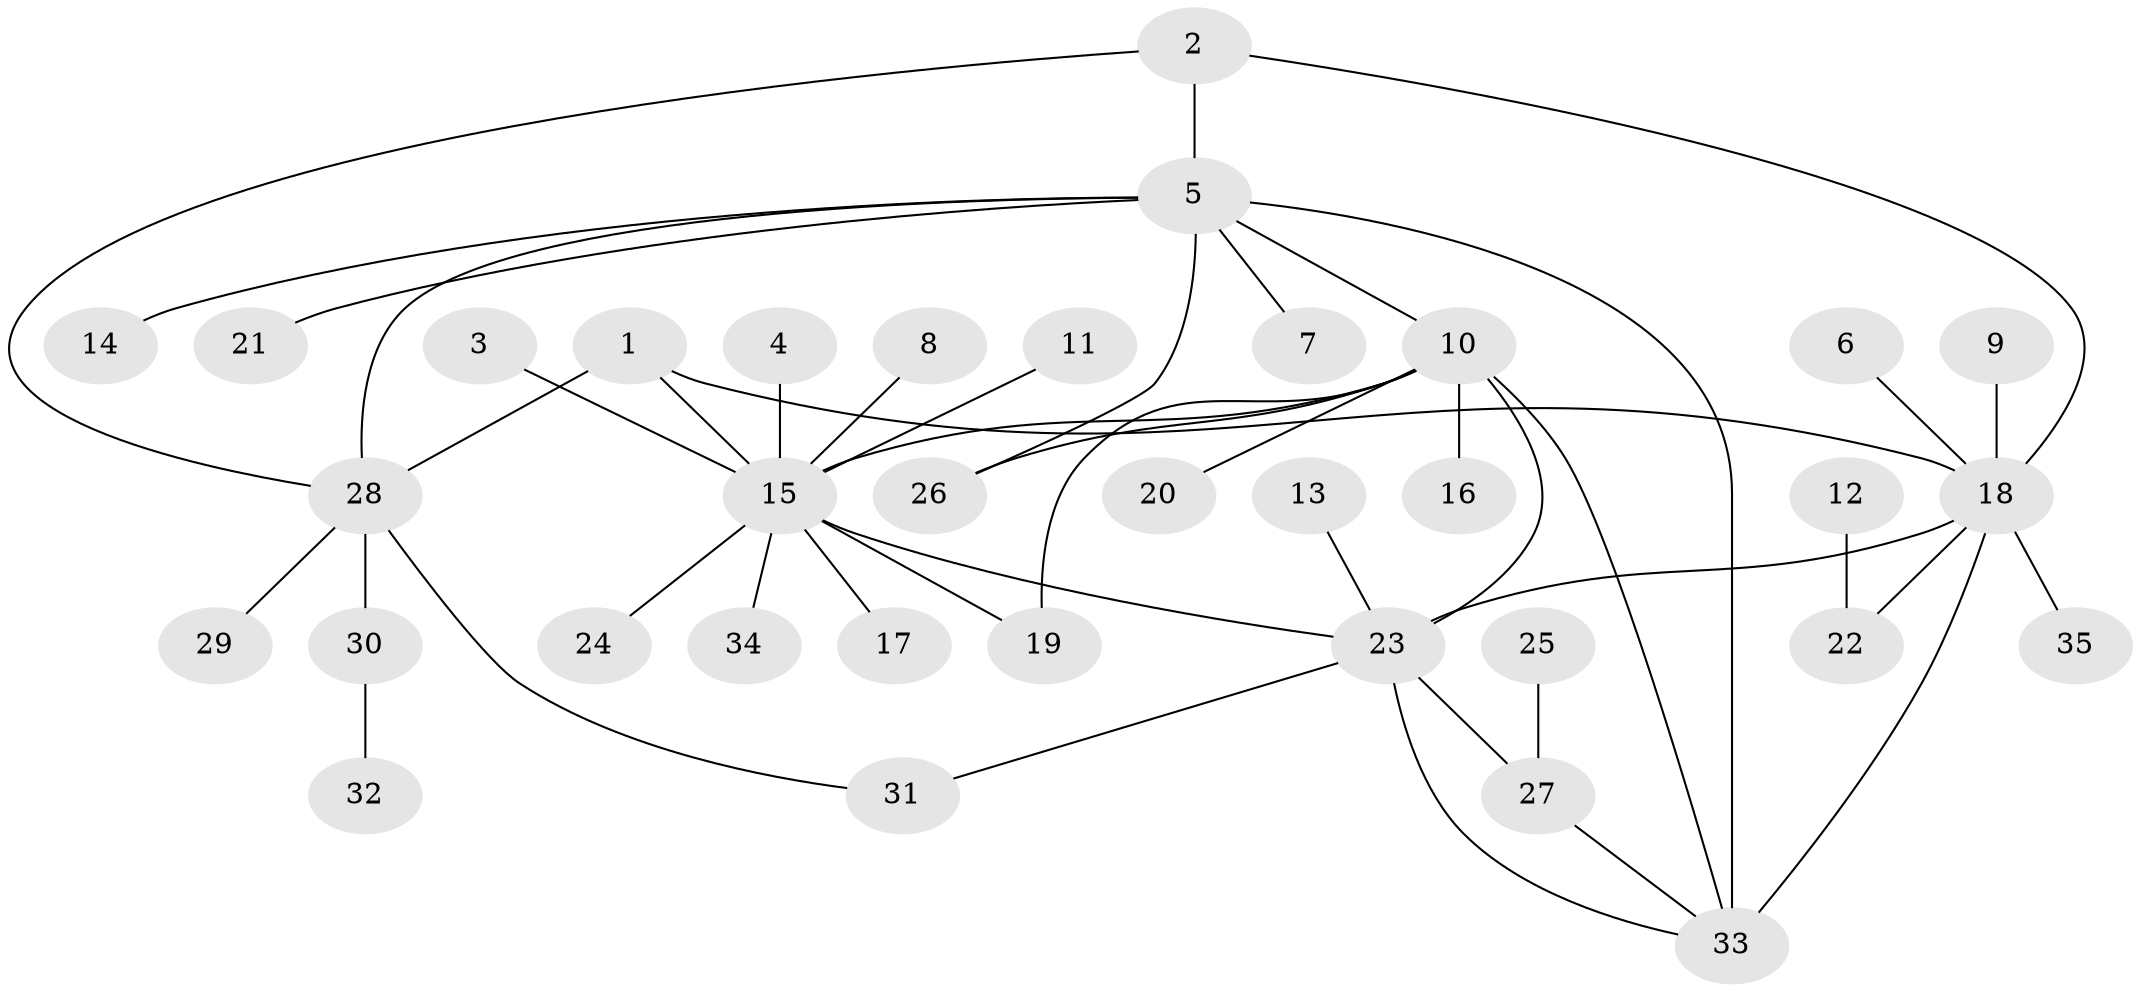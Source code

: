 // original degree distribution, {5: 0.04285714285714286, 4: 0.07142857142857142, 7: 0.014285714285714285, 10: 0.04285714285714286, 3: 0.05714285714285714, 6: 0.02857142857142857, 9: 0.014285714285714285, 1: 0.5571428571428572, 2: 0.17142857142857143}
// Generated by graph-tools (version 1.1) at 2025/50/03/09/25 03:50:36]
// undirected, 35 vertices, 46 edges
graph export_dot {
graph [start="1"]
  node [color=gray90,style=filled];
  1;
  2;
  3;
  4;
  5;
  6;
  7;
  8;
  9;
  10;
  11;
  12;
  13;
  14;
  15;
  16;
  17;
  18;
  19;
  20;
  21;
  22;
  23;
  24;
  25;
  26;
  27;
  28;
  29;
  30;
  31;
  32;
  33;
  34;
  35;
  1 -- 15 [weight=2.0];
  1 -- 18 [weight=1.0];
  1 -- 28 [weight=1.0];
  2 -- 5 [weight=1.0];
  2 -- 18 [weight=1.0];
  2 -- 28 [weight=1.0];
  3 -- 15 [weight=1.0];
  4 -- 15 [weight=1.0];
  5 -- 7 [weight=1.0];
  5 -- 10 [weight=1.0];
  5 -- 14 [weight=1.0];
  5 -- 21 [weight=1.0];
  5 -- 26 [weight=1.0];
  5 -- 28 [weight=1.0];
  5 -- 33 [weight=1.0];
  6 -- 18 [weight=1.0];
  8 -- 15 [weight=1.0];
  9 -- 18 [weight=1.0];
  10 -- 15 [weight=1.0];
  10 -- 16 [weight=1.0];
  10 -- 19 [weight=1.0];
  10 -- 20 [weight=1.0];
  10 -- 23 [weight=1.0];
  10 -- 26 [weight=1.0];
  10 -- 33 [weight=1.0];
  11 -- 15 [weight=1.0];
  12 -- 22 [weight=1.0];
  13 -- 23 [weight=1.0];
  15 -- 17 [weight=1.0];
  15 -- 19 [weight=1.0];
  15 -- 23 [weight=1.0];
  15 -- 24 [weight=1.0];
  15 -- 34 [weight=1.0];
  18 -- 22 [weight=1.0];
  18 -- 23 [weight=1.0];
  18 -- 33 [weight=3.0];
  18 -- 35 [weight=1.0];
  23 -- 27 [weight=1.0];
  23 -- 31 [weight=1.0];
  23 -- 33 [weight=1.0];
  25 -- 27 [weight=1.0];
  27 -- 33 [weight=1.0];
  28 -- 29 [weight=1.0];
  28 -- 30 [weight=1.0];
  28 -- 31 [weight=1.0];
  30 -- 32 [weight=1.0];
}
